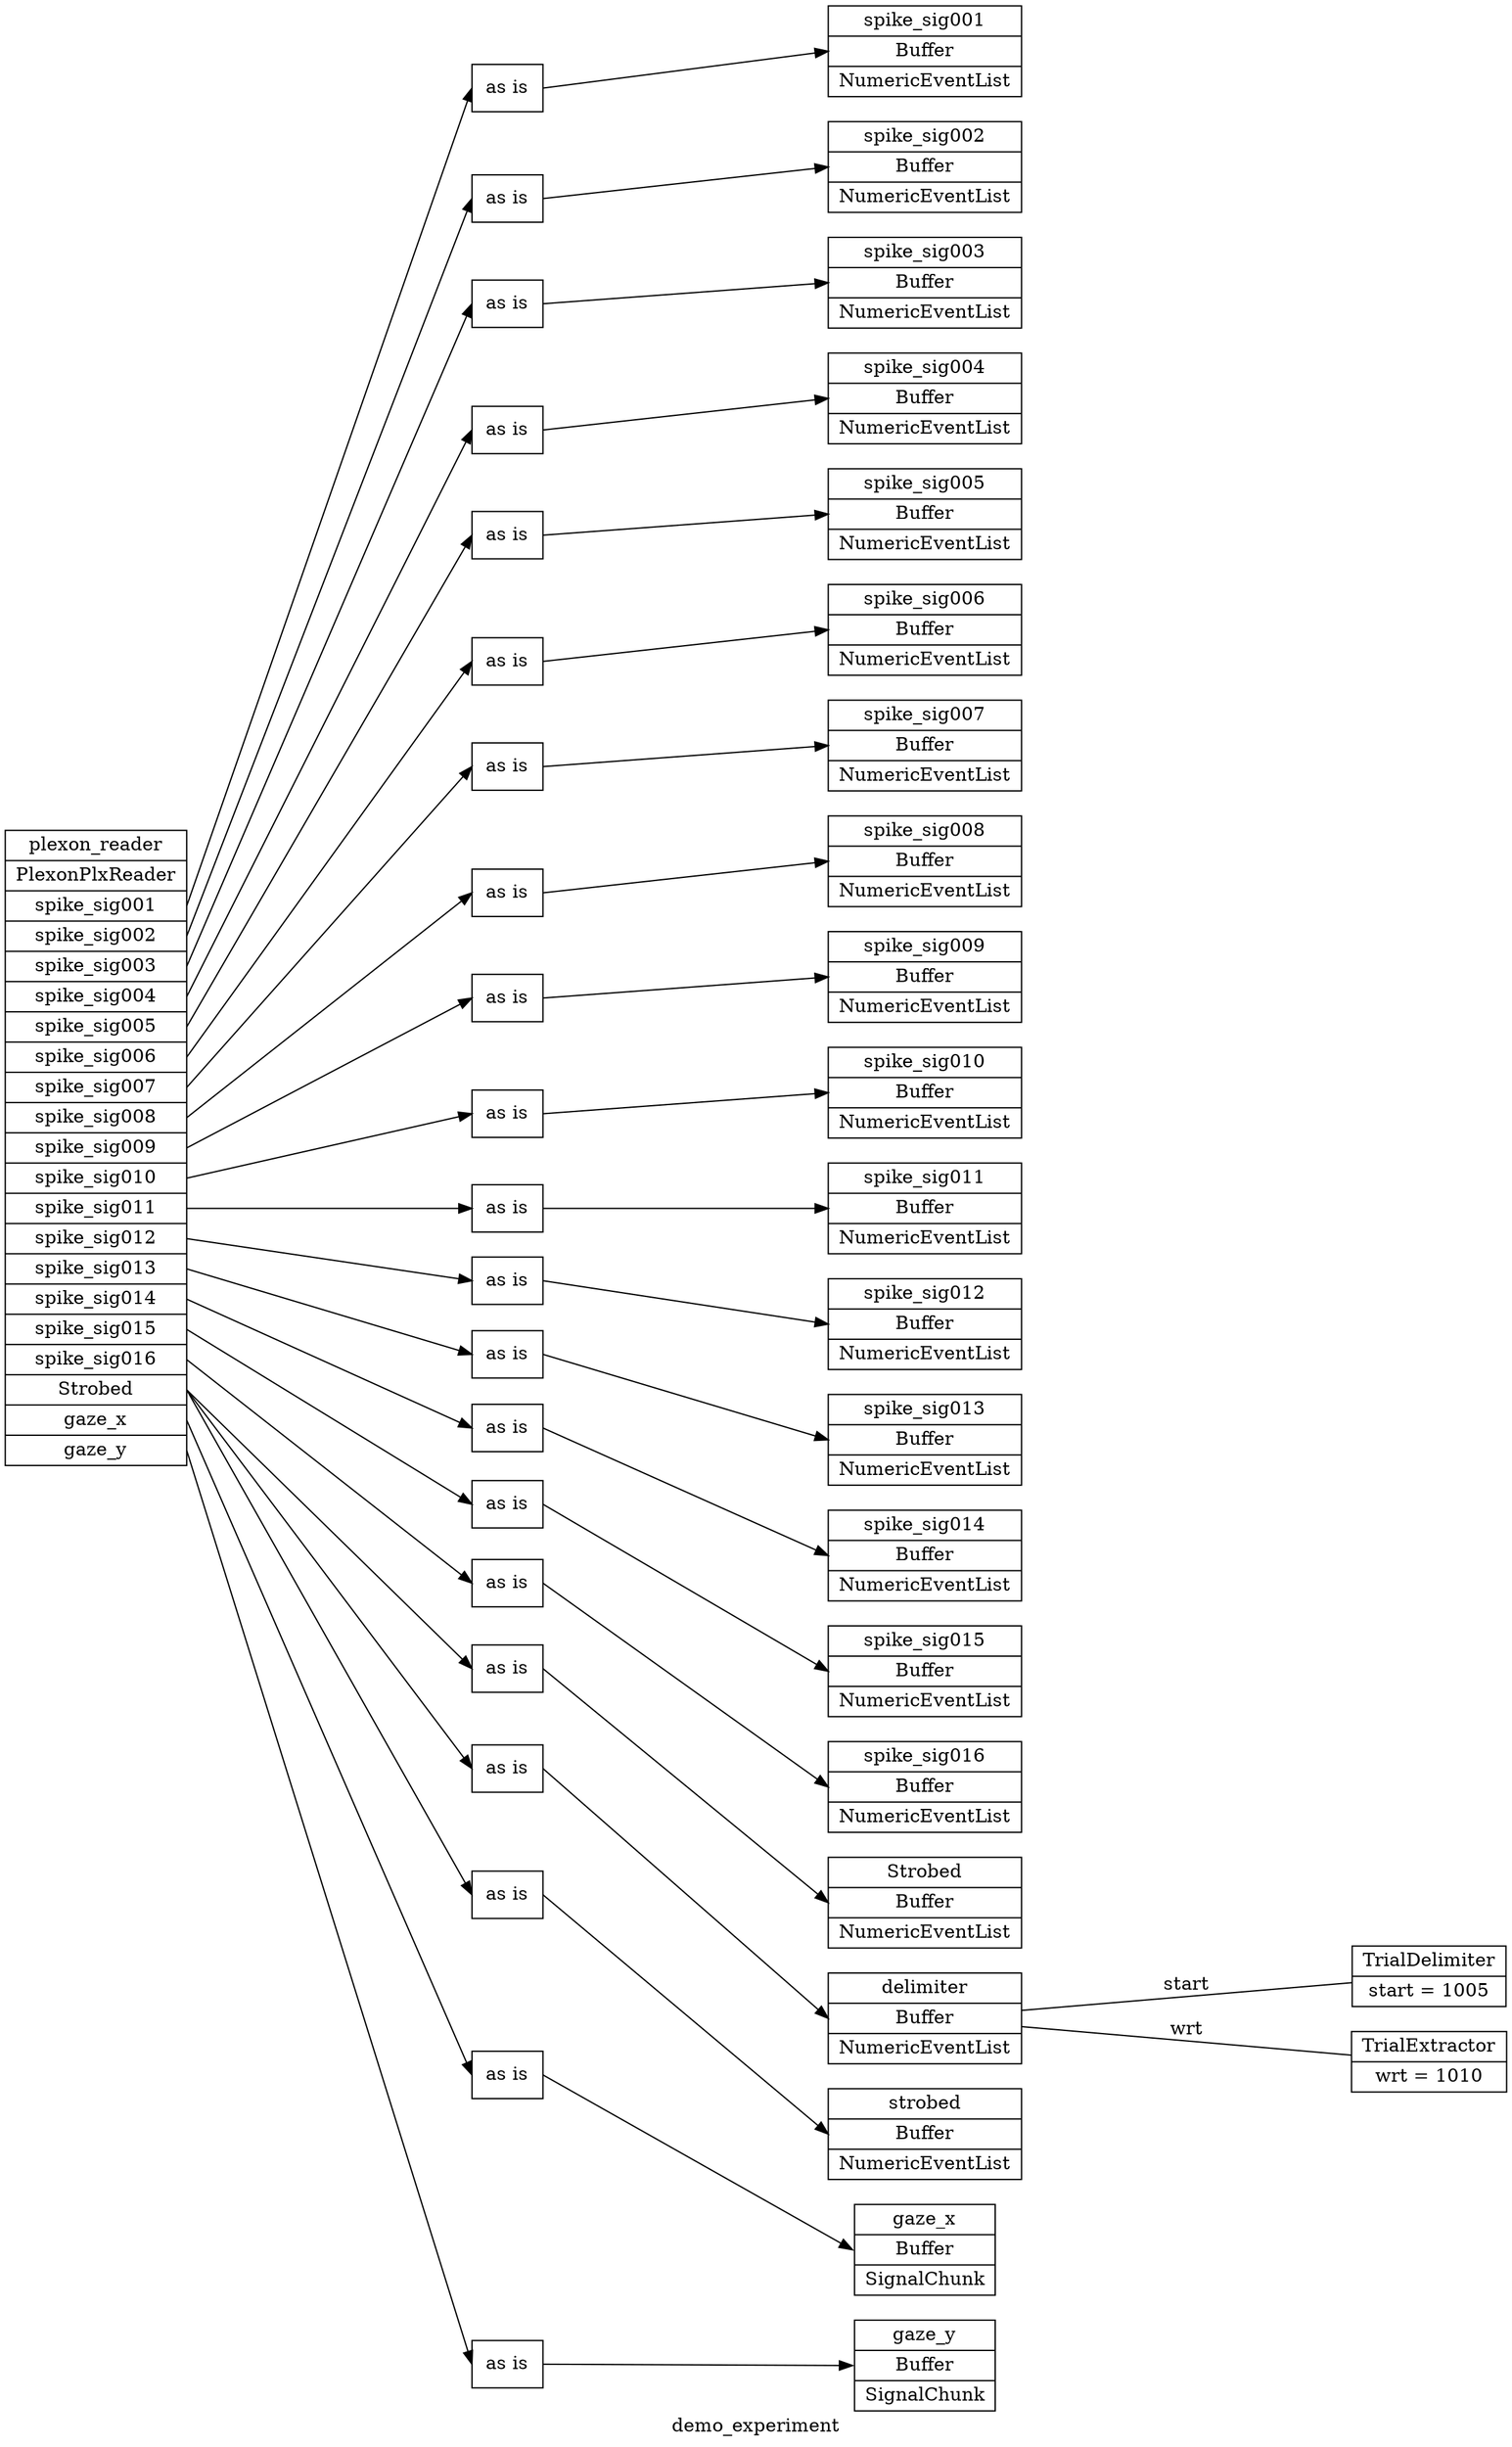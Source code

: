 digraph demo_experiment {
	graph [label=demo_experiment overlap=scale rankdir=LR ranksep=3.0 splines=false]
	plexon_reader [label="plexon_reader|PlexonPlxReader|<spike_sig001>spike_sig001|<spike_sig002>spike_sig002|<spike_sig003>spike_sig003|<spike_sig004>spike_sig004|<spike_sig005>spike_sig005|<spike_sig006>spike_sig006|<spike_sig007>spike_sig007|<spike_sig008>spike_sig008|<spike_sig009>spike_sig009|<spike_sig010>spike_sig010|<spike_sig011>spike_sig011|<spike_sig012>spike_sig012|<spike_sig013>spike_sig013|<spike_sig014>spike_sig014|<spike_sig015>spike_sig015|<spike_sig016>spike_sig016|<Strobed>Strobed|<gaze_x>gaze_x|<gaze_y>gaze_y" shape=record]
	spike_sig001 [label="spike_sig001|Buffer|NumericEventList" shape=record]
	spike_sig002 [label="spike_sig002|Buffer|NumericEventList" shape=record]
	spike_sig003 [label="spike_sig003|Buffer|NumericEventList" shape=record]
	spike_sig004 [label="spike_sig004|Buffer|NumericEventList" shape=record]
	spike_sig005 [label="spike_sig005|Buffer|NumericEventList" shape=record]
	spike_sig006 [label="spike_sig006|Buffer|NumericEventList" shape=record]
	spike_sig007 [label="spike_sig007|Buffer|NumericEventList" shape=record]
	spike_sig008 [label="spike_sig008|Buffer|NumericEventList" shape=record]
	spike_sig009 [label="spike_sig009|Buffer|NumericEventList" shape=record]
	spike_sig010 [label="spike_sig010|Buffer|NumericEventList" shape=record]
	spike_sig011 [label="spike_sig011|Buffer|NumericEventList" shape=record]
	spike_sig012 [label="spike_sig012|Buffer|NumericEventList" shape=record]
	spike_sig013 [label="spike_sig013|Buffer|NumericEventList" shape=record]
	spike_sig014 [label="spike_sig014|Buffer|NumericEventList" shape=record]
	spike_sig015 [label="spike_sig015|Buffer|NumericEventList" shape=record]
	spike_sig016 [label="spike_sig016|Buffer|NumericEventList" shape=record]
	Strobed [label="Strobed|Buffer|NumericEventList" shape=record]
	gaze_x [label="gaze_x|Buffer|SignalChunk" shape=record]
	gaze_y [label="gaze_y|Buffer|SignalChunk" shape=record]
	delimiter [label="delimiter|Buffer|NumericEventList" shape=record]
	strobed [label="strobed|Buffer|NumericEventList" shape=record]
	plexon_reader_route_0 [label="as is" shape=record]
	plexon_reader:spike_sig001:e -> plexon_reader_route_0:w
	plexon_reader_route_0:e -> spike_sig001:w
	plexon_reader_route_1 [label="as is" shape=record]
	plexon_reader:spike_sig002:e -> plexon_reader_route_1:w
	plexon_reader_route_1:e -> spike_sig002:w
	plexon_reader_route_2 [label="as is" shape=record]
	plexon_reader:spike_sig003:e -> plexon_reader_route_2:w
	plexon_reader_route_2:e -> spike_sig003:w
	plexon_reader_route_3 [label="as is" shape=record]
	plexon_reader:spike_sig004:e -> plexon_reader_route_3:w
	plexon_reader_route_3:e -> spike_sig004:w
	plexon_reader_route_4 [label="as is" shape=record]
	plexon_reader:spike_sig005:e -> plexon_reader_route_4:w
	plexon_reader_route_4:e -> spike_sig005:w
	plexon_reader_route_5 [label="as is" shape=record]
	plexon_reader:spike_sig006:e -> plexon_reader_route_5:w
	plexon_reader_route_5:e -> spike_sig006:w
	plexon_reader_route_6 [label="as is" shape=record]
	plexon_reader:spike_sig007:e -> plexon_reader_route_6:w
	plexon_reader_route_6:e -> spike_sig007:w
	plexon_reader_route_7 [label="as is" shape=record]
	plexon_reader:spike_sig008:e -> plexon_reader_route_7:w
	plexon_reader_route_7:e -> spike_sig008:w
	plexon_reader_route_8 [label="as is" shape=record]
	plexon_reader:spike_sig009:e -> plexon_reader_route_8:w
	plexon_reader_route_8:e -> spike_sig009:w
	plexon_reader_route_9 [label="as is" shape=record]
	plexon_reader:spike_sig010:e -> plexon_reader_route_9:w
	plexon_reader_route_9:e -> spike_sig010:w
	plexon_reader_route_10 [label="as is" shape=record]
	plexon_reader:spike_sig011:e -> plexon_reader_route_10:w
	plexon_reader_route_10:e -> spike_sig011:w
	plexon_reader_route_11 [label="as is" shape=record]
	plexon_reader:spike_sig012:e -> plexon_reader_route_11:w
	plexon_reader_route_11:e -> spike_sig012:w
	plexon_reader_route_12 [label="as is" shape=record]
	plexon_reader:spike_sig013:e -> plexon_reader_route_12:w
	plexon_reader_route_12:e -> spike_sig013:w
	plexon_reader_route_13 [label="as is" shape=record]
	plexon_reader:spike_sig014:e -> plexon_reader_route_13:w
	plexon_reader_route_13:e -> spike_sig014:w
	plexon_reader_route_14 [label="as is" shape=record]
	plexon_reader:spike_sig015:e -> plexon_reader_route_14:w
	plexon_reader_route_14:e -> spike_sig015:w
	plexon_reader_route_15 [label="as is" shape=record]
	plexon_reader:spike_sig016:e -> plexon_reader_route_15:w
	plexon_reader_route_15:e -> spike_sig016:w
	plexon_reader_route_16 [label="as is" shape=record]
	plexon_reader:Strobed:e -> plexon_reader_route_16:w
	plexon_reader_route_16:e -> Strobed:w
	plexon_reader_route_17 [label="as is" shape=record]
	plexon_reader:gaze_x:e -> plexon_reader_route_17:w
	plexon_reader_route_17:e -> gaze_x:w
	plexon_reader_route_18 [label="as is" shape=record]
	plexon_reader:gaze_y:e -> plexon_reader_route_18:w
	plexon_reader_route_18:e -> gaze_y:w
	plexon_reader_route_19 [label="as is" shape=record]
	plexon_reader:Strobed:e -> plexon_reader_route_19:w
	plexon_reader_route_19:e -> delimiter:w
	plexon_reader_route_20 [label="as is" shape=record]
	plexon_reader:Strobed:e -> plexon_reader_route_20:w
	plexon_reader_route_20:e -> strobed:w
	trial_delimiter [label="TrialDelimiter|start = 1005" shape=record]
	delimiter -> trial_delimiter [label=start arrowhead=none arrowtail=none]
	trial_extractor [label="TrialExtractor|wrt = 1010" shape=record]
	delimiter -> trial_extractor [label=wrt arrowhead=none arrowtail=none]
}
